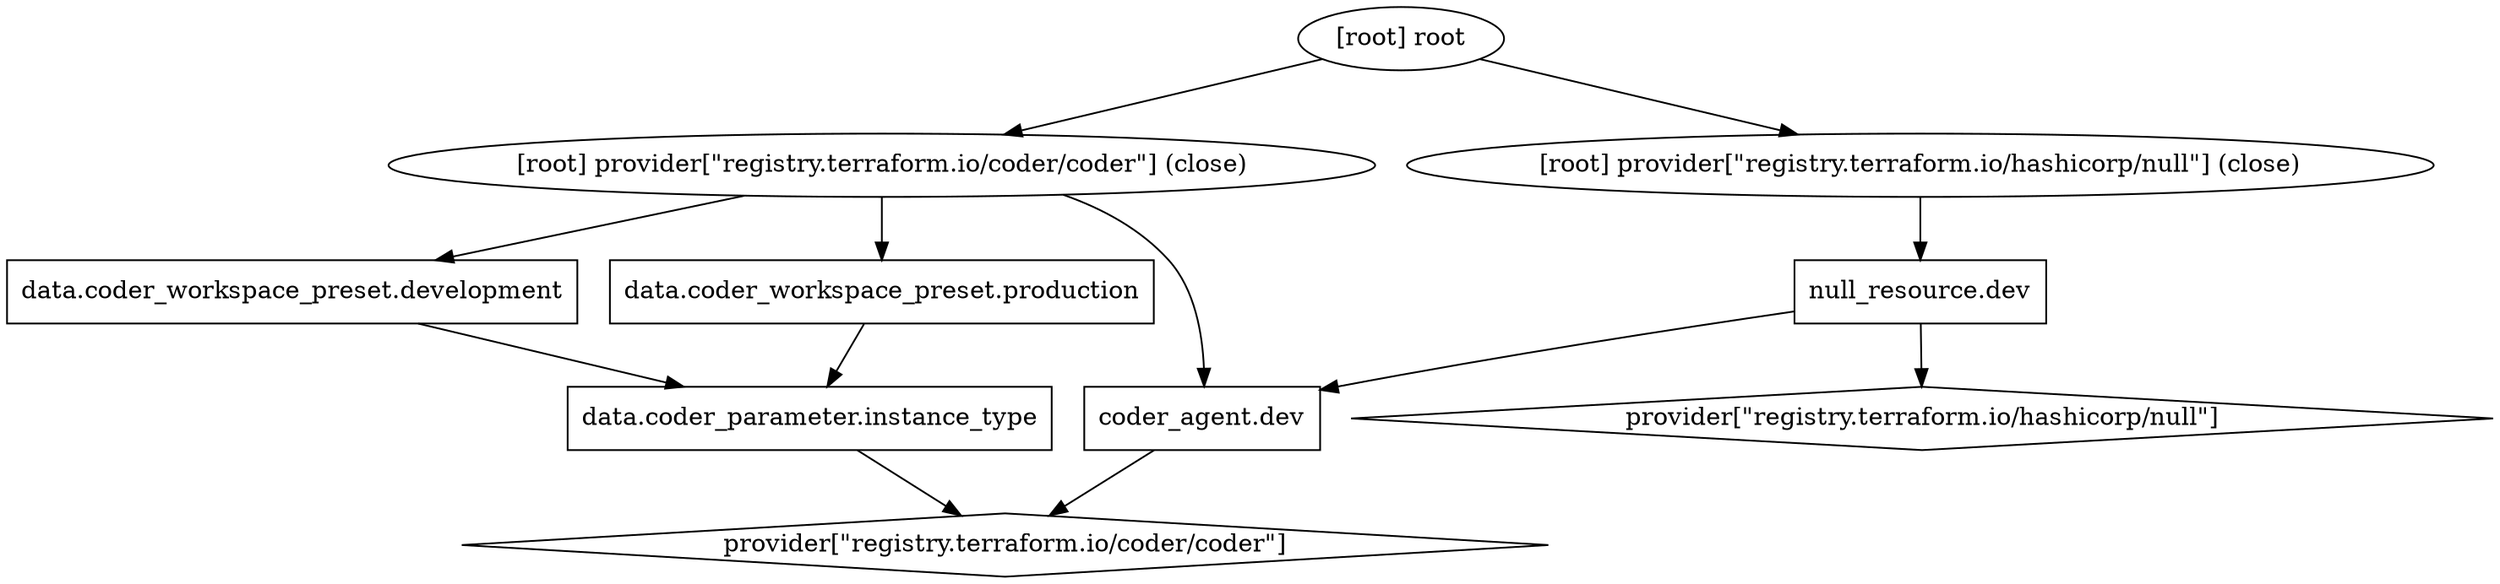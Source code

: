 digraph {
	compound = "true"
	newrank = "true"
	subgraph "root" {
		"[root] coder_agent.dev (expand)" [label = "coder_agent.dev", shape = "box"]
		"[root] data.coder_parameter.instance_type (expand)" [label = "data.coder_parameter.instance_type", shape = "box"]
		"[root] data.coder_workspace_preset.development (expand)" [label = "data.coder_workspace_preset.development", shape = "box"]
		"[root] data.coder_workspace_preset.production (expand)" [label = "data.coder_workspace_preset.production", shape = "box"]
		"[root] null_resource.dev (expand)" [label = "null_resource.dev", shape = "box"]
		"[root] provider[\"registry.terraform.io/coder/coder\"]" [label = "provider[\"registry.terraform.io/coder/coder\"]", shape = "diamond"]
		"[root] provider[\"registry.terraform.io/hashicorp/null\"]" [label = "provider[\"registry.terraform.io/hashicorp/null\"]", shape = "diamond"]
		"[root] coder_agent.dev (expand)" -> "[root] provider[\"registry.terraform.io/coder/coder\"]"
		"[root] data.coder_parameter.instance_type (expand)" -> "[root] provider[\"registry.terraform.io/coder/coder\"]"
		"[root] data.coder_workspace_preset.development (expand)" -> "[root] data.coder_parameter.instance_type (expand)"
		"[root] data.coder_workspace_preset.production (expand)" -> "[root] data.coder_parameter.instance_type (expand)"
		"[root] null_resource.dev (expand)" -> "[root] coder_agent.dev (expand)"
		"[root] null_resource.dev (expand)" -> "[root] provider[\"registry.terraform.io/hashicorp/null\"]"
		"[root] provider[\"registry.terraform.io/coder/coder\"] (close)" -> "[root] coder_agent.dev (expand)"
		"[root] provider[\"registry.terraform.io/coder/coder\"] (close)" -> "[root] data.coder_workspace_preset.development (expand)"
		"[root] provider[\"registry.terraform.io/coder/coder\"] (close)" -> "[root] data.coder_workspace_preset.production (expand)"
		"[root] provider[\"registry.terraform.io/hashicorp/null\"] (close)" -> "[root] null_resource.dev (expand)"
		"[root] root" -> "[root] provider[\"registry.terraform.io/coder/coder\"] (close)"
		"[root] root" -> "[root] provider[\"registry.terraform.io/hashicorp/null\"] (close)"
	}
}
